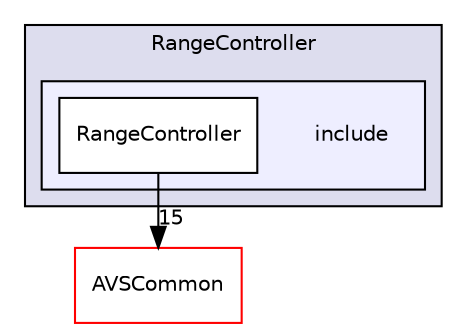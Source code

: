 digraph "/workplace/avs-device-sdk/CapabilityAgents/RangeController/include" {
  compound=true
  node [ fontsize="10", fontname="Helvetica"];
  edge [ labelfontsize="10", labelfontname="Helvetica"];
  subgraph clusterdir_91c0e80209b769b24ceff766697d73ba {
    graph [ bgcolor="#ddddee", pencolor="black", label="RangeController" fontname="Helvetica", fontsize="10", URL="dir_91c0e80209b769b24ceff766697d73ba.html"]
  subgraph clusterdir_a300646175cedb000ce771b86724754d {
    graph [ bgcolor="#eeeeff", pencolor="black", label="" URL="dir_a300646175cedb000ce771b86724754d.html"];
    dir_a300646175cedb000ce771b86724754d [shape=plaintext label="include"];
    dir_9f405264dee33850c6d8a1c5654120d4 [shape=box label="RangeController" color="black" fillcolor="white" style="filled" URL="dir_9f405264dee33850c6d8a1c5654120d4.html"];
  }
  }
  dir_13e65effb2bde530b17b3d5eefcd0266 [shape=box label="AVSCommon" fillcolor="white" style="filled" color="red" URL="dir_13e65effb2bde530b17b3d5eefcd0266.html"];
  dir_9f405264dee33850c6d8a1c5654120d4->dir_13e65effb2bde530b17b3d5eefcd0266 [headlabel="15", labeldistance=1.5 headhref="dir_000401_000017.html"];
}

